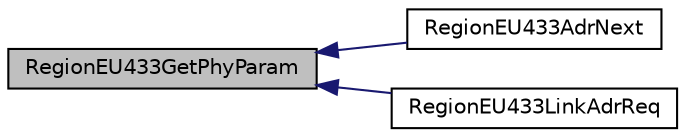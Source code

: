 digraph "RegionEU433GetPhyParam"
{
  edge [fontname="Helvetica",fontsize="10",labelfontname="Helvetica",labelfontsize="10"];
  node [fontname="Helvetica",fontsize="10",shape=record];
  rankdir="LR";
  Node50 [label="RegionEU433GetPhyParam",height=0.2,width=0.4,color="black", fillcolor="grey75", style="filled", fontcolor="black"];
  Node50 -> Node51 [dir="back",color="midnightblue",fontsize="10",style="solid",fontname="Helvetica"];
  Node51 [label="RegionEU433AdrNext",height=0.2,width=0.4,color="black", fillcolor="white", style="filled",URL="$group___r_e_g_i_o_n_e_u433.html#ga97dd9f8ccc0f0e354e4ccc2e3b3d4e6c",tooltip="Calculates the next datarate to set, when ADR is on or off. "];
  Node50 -> Node52 [dir="back",color="midnightblue",fontsize="10",style="solid",fontname="Helvetica"];
  Node52 [label="RegionEU433LinkAdrReq",height=0.2,width=0.4,color="black", fillcolor="white", style="filled",URL="$group___r_e_g_i_o_n_e_u433.html#gafd3e374d9048e67d54d1fa90b8d18723",tooltip="The function processes a Link ADR Request. "];
}
